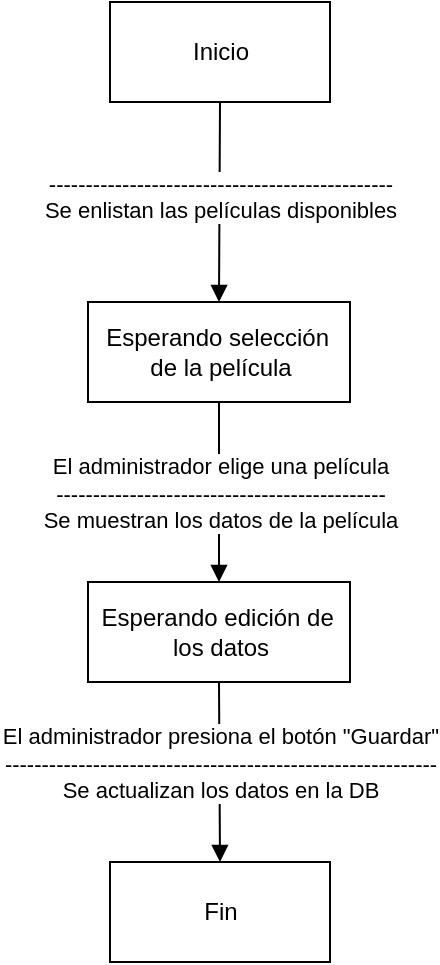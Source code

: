 <mxfile version="16.6.2" type="device"><diagram id="k0KKErqspTGabuGZJ87T" name="Page-1"><mxGraphModel dx="1572" dy="717" grid="1" gridSize="10" guides="1" tooltips="1" connect="1" arrows="1" fold="1" page="1" pageScale="1" pageWidth="827" pageHeight="1169" math="0" shadow="0"><root><mxCell id="0"/><mxCell id="1" parent="0"/><mxCell id="1sK3-ChyOQrqnGgg8b71-2" value="-----------------------------------------------&lt;br&gt;Se enlistan las películas disponibles" style="html=1;verticalAlign=bottom;endArrow=block;rounded=0;entryX=0.5;entryY=0;entryDx=0;entryDy=0;" edge="1" parent="1" target="1sK3-ChyOQrqnGgg8b71-10"><mxGeometry x="0.273" width="80" relative="1" as="geometry"><mxPoint x="414" y="120" as="sourcePoint"/><mxPoint x="413.5" y="230.0" as="targetPoint"/><mxPoint as="offset"/></mxGeometry></mxCell><mxCell id="1sK3-ChyOQrqnGgg8b71-6" value="Inicio" style="html=1;" vertex="1" parent="1"><mxGeometry x="359" y="70" width="110" height="50" as="geometry"/></mxCell><mxCell id="1sK3-ChyOQrqnGgg8b71-10" value="Esperando selección&amp;nbsp;&lt;br&gt;de la película" style="html=1;" vertex="1" parent="1"><mxGeometry x="348" y="220" width="131" height="50" as="geometry"/></mxCell><mxCell id="1sK3-ChyOQrqnGgg8b71-12" value="Esperando edición de&amp;nbsp;&lt;br&gt;los datos" style="html=1;" vertex="1" parent="1"><mxGeometry x="348" y="360" width="131" height="50" as="geometry"/></mxCell><mxCell id="1sK3-ChyOQrqnGgg8b71-13" value="El administrador elige una película&lt;br&gt;---------------------------------------------&lt;br&gt;Se muestran los datos de la película" style="html=1;verticalAlign=bottom;endArrow=block;rounded=0;exitX=0.5;exitY=1;exitDx=0;exitDy=0;entryX=0.5;entryY=0;entryDx=0;entryDy=0;" edge="1" parent="1" source="1sK3-ChyOQrqnGgg8b71-10" target="1sK3-ChyOQrqnGgg8b71-12"><mxGeometry x="0.5" width="80" relative="1" as="geometry"><mxPoint x="400" y="500" as="sourcePoint"/><mxPoint x="480" y="500" as="targetPoint"/><mxPoint as="offset"/></mxGeometry></mxCell><mxCell id="1sK3-ChyOQrqnGgg8b71-14" value="Fin" style="html=1;" vertex="1" parent="1"><mxGeometry x="359" y="500" width="110" height="50" as="geometry"/></mxCell><mxCell id="1sK3-ChyOQrqnGgg8b71-15" value="El administrador presiona el botón &quot;Guardar&quot;&lt;br&gt;-----------------------------------------------------------&lt;br&gt;Se actualizan los datos en la DB" style="html=1;verticalAlign=bottom;endArrow=block;rounded=0;exitX=0.5;exitY=1;exitDx=0;exitDy=0;entryX=0.5;entryY=0;entryDx=0;entryDy=0;" edge="1" parent="1" source="1sK3-ChyOQrqnGgg8b71-12" target="1sK3-ChyOQrqnGgg8b71-14"><mxGeometry x="0.4" width="80" relative="1" as="geometry"><mxPoint x="430" y="440" as="sourcePoint"/><mxPoint x="414" y="470" as="targetPoint"/><mxPoint as="offset"/></mxGeometry></mxCell></root></mxGraphModel></diagram></mxfile>